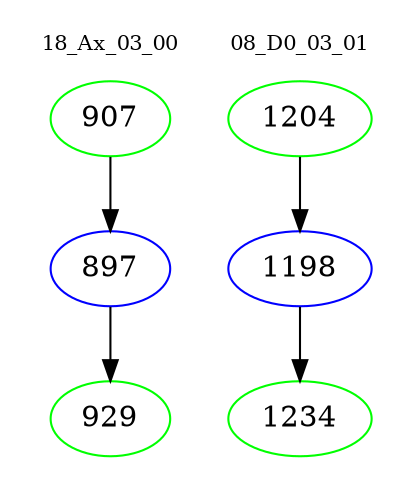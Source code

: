 digraph{
subgraph cluster_0 {
color = white
label = "18_Ax_03_00";
fontsize=10;
T0_907 [label="907", color="green"]
T0_907 -> T0_897 [color="black"]
T0_897 [label="897", color="blue"]
T0_897 -> T0_929 [color="black"]
T0_929 [label="929", color="green"]
}
subgraph cluster_1 {
color = white
label = "08_D0_03_01";
fontsize=10;
T1_1204 [label="1204", color="green"]
T1_1204 -> T1_1198 [color="black"]
T1_1198 [label="1198", color="blue"]
T1_1198 -> T1_1234 [color="black"]
T1_1234 [label="1234", color="green"]
}
}
